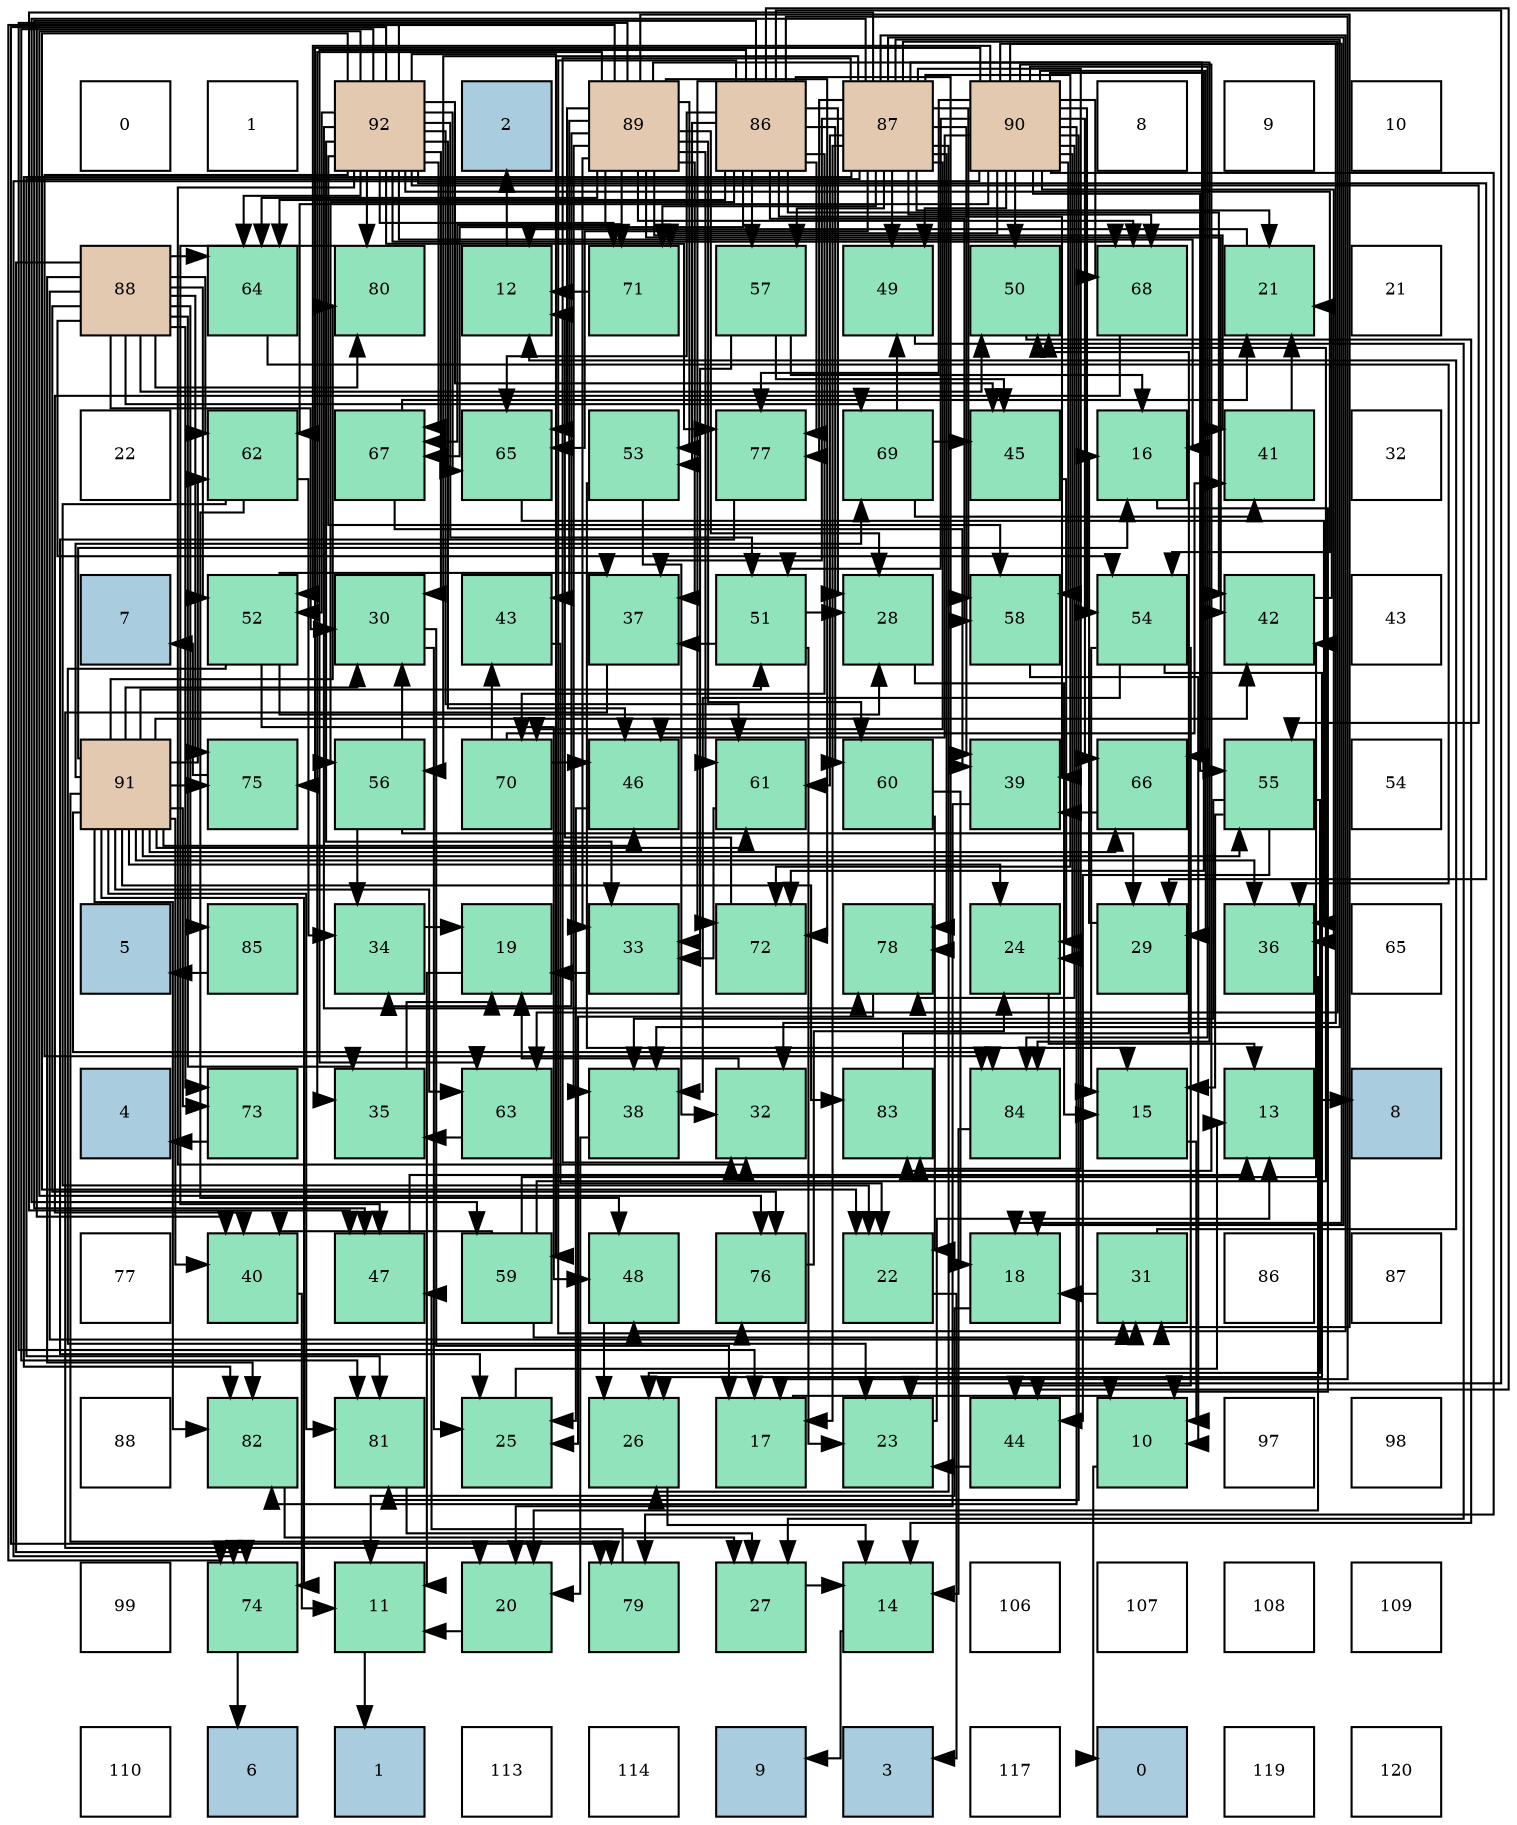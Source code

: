 digraph layout{
 rankdir=TB;
 splines=ortho;
 node [style=filled shape=square fixedsize=true width=0.6];
0[label="0", fontsize=8, fillcolor="#ffffff"];
1[label="1", fontsize=8, fillcolor="#ffffff"];
2[label="92", fontsize=8, fillcolor="#e3c9af"];
3[label="2", fontsize=8, fillcolor="#a9ccde"];
4[label="89", fontsize=8, fillcolor="#e3c9af"];
5[label="86", fontsize=8, fillcolor="#e3c9af"];
6[label="87", fontsize=8, fillcolor="#e3c9af"];
7[label="90", fontsize=8, fillcolor="#e3c9af"];
8[label="8", fontsize=8, fillcolor="#ffffff"];
9[label="9", fontsize=8, fillcolor="#ffffff"];
10[label="10", fontsize=8, fillcolor="#ffffff"];
11[label="88", fontsize=8, fillcolor="#e3c9af"];
12[label="64", fontsize=8, fillcolor="#91e3bb"];
13[label="80", fontsize=8, fillcolor="#91e3bb"];
14[label="12", fontsize=8, fillcolor="#91e3bb"];
15[label="71", fontsize=8, fillcolor="#91e3bb"];
16[label="57", fontsize=8, fillcolor="#91e3bb"];
17[label="49", fontsize=8, fillcolor="#91e3bb"];
18[label="50", fontsize=8, fillcolor="#91e3bb"];
19[label="68", fontsize=8, fillcolor="#91e3bb"];
20[label="21", fontsize=8, fillcolor="#91e3bb"];
21[label="21", fontsize=8, fillcolor="#ffffff"];
22[label="22", fontsize=8, fillcolor="#ffffff"];
23[label="62", fontsize=8, fillcolor="#91e3bb"];
24[label="67", fontsize=8, fillcolor="#91e3bb"];
25[label="65", fontsize=8, fillcolor="#91e3bb"];
26[label="53", fontsize=8, fillcolor="#91e3bb"];
27[label="77", fontsize=8, fillcolor="#91e3bb"];
28[label="69", fontsize=8, fillcolor="#91e3bb"];
29[label="45", fontsize=8, fillcolor="#91e3bb"];
30[label="16", fontsize=8, fillcolor="#91e3bb"];
31[label="41", fontsize=8, fillcolor="#91e3bb"];
32[label="32", fontsize=8, fillcolor="#ffffff"];
33[label="7", fontsize=8, fillcolor="#a9ccde"];
34[label="52", fontsize=8, fillcolor="#91e3bb"];
35[label="30", fontsize=8, fillcolor="#91e3bb"];
36[label="43", fontsize=8, fillcolor="#91e3bb"];
37[label="37", fontsize=8, fillcolor="#91e3bb"];
38[label="51", fontsize=8, fillcolor="#91e3bb"];
39[label="28", fontsize=8, fillcolor="#91e3bb"];
40[label="58", fontsize=8, fillcolor="#91e3bb"];
41[label="54", fontsize=8, fillcolor="#91e3bb"];
42[label="42", fontsize=8, fillcolor="#91e3bb"];
43[label="43", fontsize=8, fillcolor="#ffffff"];
44[label="91", fontsize=8, fillcolor="#e3c9af"];
45[label="75", fontsize=8, fillcolor="#91e3bb"];
46[label="56", fontsize=8, fillcolor="#91e3bb"];
47[label="70", fontsize=8, fillcolor="#91e3bb"];
48[label="46", fontsize=8, fillcolor="#91e3bb"];
49[label="61", fontsize=8, fillcolor="#91e3bb"];
50[label="60", fontsize=8, fillcolor="#91e3bb"];
51[label="39", fontsize=8, fillcolor="#91e3bb"];
52[label="66", fontsize=8, fillcolor="#91e3bb"];
53[label="55", fontsize=8, fillcolor="#91e3bb"];
54[label="54", fontsize=8, fillcolor="#ffffff"];
55[label="5", fontsize=8, fillcolor="#a9ccde"];
56[label="85", fontsize=8, fillcolor="#91e3bb"];
57[label="34", fontsize=8, fillcolor="#91e3bb"];
58[label="19", fontsize=8, fillcolor="#91e3bb"];
59[label="33", fontsize=8, fillcolor="#91e3bb"];
60[label="72", fontsize=8, fillcolor="#91e3bb"];
61[label="78", fontsize=8, fillcolor="#91e3bb"];
62[label="24", fontsize=8, fillcolor="#91e3bb"];
63[label="29", fontsize=8, fillcolor="#91e3bb"];
64[label="36", fontsize=8, fillcolor="#91e3bb"];
65[label="65", fontsize=8, fillcolor="#ffffff"];
66[label="4", fontsize=8, fillcolor="#a9ccde"];
67[label="73", fontsize=8, fillcolor="#91e3bb"];
68[label="35", fontsize=8, fillcolor="#91e3bb"];
69[label="63", fontsize=8, fillcolor="#91e3bb"];
70[label="38", fontsize=8, fillcolor="#91e3bb"];
71[label="32", fontsize=8, fillcolor="#91e3bb"];
72[label="83", fontsize=8, fillcolor="#91e3bb"];
73[label="84", fontsize=8, fillcolor="#91e3bb"];
74[label="15", fontsize=8, fillcolor="#91e3bb"];
75[label="13", fontsize=8, fillcolor="#91e3bb"];
76[label="8", fontsize=8, fillcolor="#a9ccde"];
77[label="77", fontsize=8, fillcolor="#ffffff"];
78[label="40", fontsize=8, fillcolor="#91e3bb"];
79[label="47", fontsize=8, fillcolor="#91e3bb"];
80[label="59", fontsize=8, fillcolor="#91e3bb"];
81[label="48", fontsize=8, fillcolor="#91e3bb"];
82[label="76", fontsize=8, fillcolor="#91e3bb"];
83[label="22", fontsize=8, fillcolor="#91e3bb"];
84[label="18", fontsize=8, fillcolor="#91e3bb"];
85[label="31", fontsize=8, fillcolor="#91e3bb"];
86[label="86", fontsize=8, fillcolor="#ffffff"];
87[label="87", fontsize=8, fillcolor="#ffffff"];
88[label="88", fontsize=8, fillcolor="#ffffff"];
89[label="82", fontsize=8, fillcolor="#91e3bb"];
90[label="81", fontsize=8, fillcolor="#91e3bb"];
91[label="25", fontsize=8, fillcolor="#91e3bb"];
92[label="26", fontsize=8, fillcolor="#91e3bb"];
93[label="17", fontsize=8, fillcolor="#91e3bb"];
94[label="23", fontsize=8, fillcolor="#91e3bb"];
95[label="44", fontsize=8, fillcolor="#91e3bb"];
96[label="10", fontsize=8, fillcolor="#91e3bb"];
97[label="97", fontsize=8, fillcolor="#ffffff"];
98[label="98", fontsize=8, fillcolor="#ffffff"];
99[label="99", fontsize=8, fillcolor="#ffffff"];
100[label="74", fontsize=8, fillcolor="#91e3bb"];
101[label="11", fontsize=8, fillcolor="#91e3bb"];
102[label="20", fontsize=8, fillcolor="#91e3bb"];
103[label="79", fontsize=8, fillcolor="#91e3bb"];
104[label="27", fontsize=8, fillcolor="#91e3bb"];
105[label="14", fontsize=8, fillcolor="#91e3bb"];
106[label="106", fontsize=8, fillcolor="#ffffff"];
107[label="107", fontsize=8, fillcolor="#ffffff"];
108[label="108", fontsize=8, fillcolor="#ffffff"];
109[label="109", fontsize=8, fillcolor="#ffffff"];
110[label="110", fontsize=8, fillcolor="#ffffff"];
111[label="6", fontsize=8, fillcolor="#a9ccde"];
112[label="1", fontsize=8, fillcolor="#a9ccde"];
113[label="113", fontsize=8, fillcolor="#ffffff"];
114[label="114", fontsize=8, fillcolor="#ffffff"];
115[label="9", fontsize=8, fillcolor="#a9ccde"];
116[label="3", fontsize=8, fillcolor="#a9ccde"];
117[label="117", fontsize=8, fillcolor="#ffffff"];
118[label="0", fontsize=8, fillcolor="#a9ccde"];
119[label="119", fontsize=8, fillcolor="#ffffff"];
120[label="120", fontsize=8, fillcolor="#ffffff"];
edge [constraint=false, style=vis];96 -> 118;
101 -> 112;
14 -> 3;
75 -> 76;
105 -> 115;
74 -> 96;
30 -> 96;
93 -> 96;
84 -> 101;
58 -> 101;
102 -> 101;
20 -> 14;
83 -> 116;
94 -> 75;
62 -> 75;
91 -> 75;
92 -> 105;
104 -> 105;
39 -> 74;
63 -> 30;
35 -> 93;
35 -> 91;
85 -> 14;
85 -> 84;
71 -> 58;
59 -> 58;
57 -> 58;
68 -> 58;
64 -> 102;
37 -> 102;
70 -> 102;
51 -> 102;
78 -> 101;
31 -> 20;
42 -> 20;
36 -> 83;
95 -> 94;
29 -> 62;
48 -> 91;
79 -> 75;
81 -> 92;
17 -> 104;
18 -> 105;
38 -> 94;
38 -> 39;
38 -> 37;
34 -> 94;
34 -> 39;
34 -> 37;
34 -> 81;
26 -> 74;
26 -> 71;
41 -> 74;
41 -> 92;
41 -> 70;
41 -> 95;
53 -> 74;
53 -> 92;
53 -> 70;
53 -> 95;
46 -> 63;
46 -> 35;
46 -> 57;
16 -> 30;
16 -> 59;
16 -> 29;
40 -> 96;
80 -> 85;
80 -> 78;
80 -> 42;
80 -> 18;
50 -> 84;
50 -> 83;
49 -> 59;
23 -> 83;
23 -> 57;
23 -> 81;
69 -> 68;
12 -> 64;
25 -> 64;
52 -> 51;
24 -> 20;
24 -> 51;
19 -> 78;
28 -> 31;
28 -> 29;
28 -> 17;
47 -> 31;
47 -> 36;
47 -> 48;
15 -> 14;
60 -> 14;
67 -> 66;
100 -> 111;
45 -> 33;
82 -> 62;
27 -> 91;
61 -> 91;
103 -> 79;
13 -> 79;
90 -> 104;
89 -> 104;
72 -> 18;
73 -> 105;
56 -> 55;
5 -> 93;
5 -> 94;
5 -> 39;
5 -> 51;
5 -> 42;
5 -> 95;
5 -> 79;
5 -> 26;
5 -> 46;
5 -> 16;
5 -> 40;
5 -> 50;
5 -> 69;
5 -> 12;
5 -> 25;
5 -> 24;
5 -> 47;
5 -> 60;
5 -> 82;
5 -> 27;
5 -> 61;
6 -> 93;
6 -> 84;
6 -> 20;
6 -> 92;
6 -> 71;
6 -> 37;
6 -> 70;
6 -> 51;
6 -> 79;
6 -> 81;
6 -> 17;
6 -> 46;
6 -> 16;
6 -> 40;
6 -> 80;
6 -> 49;
6 -> 69;
6 -> 25;
6 -> 19;
6 -> 47;
6 -> 15;
6 -> 60;
6 -> 27;
6 -> 61;
6 -> 90;
6 -> 89;
6 -> 72;
6 -> 73;
11 -> 35;
11 -> 85;
11 -> 68;
11 -> 18;
11 -> 34;
11 -> 41;
11 -> 23;
11 -> 12;
11 -> 28;
11 -> 67;
11 -> 100;
11 -> 45;
11 -> 82;
11 -> 13;
11 -> 89;
11 -> 56;
4 -> 93;
4 -> 39;
4 -> 85;
4 -> 59;
4 -> 57;
4 -> 68;
4 -> 37;
4 -> 70;
4 -> 78;
4 -> 31;
4 -> 42;
4 -> 36;
4 -> 26;
4 -> 50;
4 -> 49;
4 -> 12;
4 -> 25;
4 -> 52;
4 -> 24;
4 -> 19;
4 -> 15;
4 -> 60;
7 -> 84;
7 -> 62;
7 -> 63;
7 -> 71;
7 -> 64;
7 -> 48;
7 -> 17;
7 -> 18;
7 -> 38;
7 -> 34;
7 -> 41;
7 -> 53;
7 -> 40;
7 -> 23;
7 -> 52;
7 -> 19;
7 -> 15;
7 -> 60;
7 -> 100;
7 -> 45;
7 -> 27;
7 -> 61;
7 -> 103;
7 -> 90;
7 -> 89;
7 -> 72;
7 -> 73;
44 -> 30;
44 -> 62;
44 -> 35;
44 -> 64;
44 -> 78;
44 -> 42;
44 -> 48;
44 -> 38;
44 -> 53;
44 -> 49;
44 -> 23;
44 -> 69;
44 -> 52;
44 -> 28;
44 -> 67;
44 -> 100;
44 -> 45;
44 -> 103;
44 -> 13;
44 -> 90;
44 -> 89;
44 -> 72;
44 -> 73;
2 -> 30;
2 -> 83;
2 -> 63;
2 -> 35;
2 -> 71;
2 -> 59;
2 -> 29;
2 -> 48;
2 -> 38;
2 -> 34;
2 -> 41;
2 -> 53;
2 -> 40;
2 -> 80;
2 -> 49;
2 -> 12;
2 -> 25;
2 -> 24;
2 -> 19;
2 -> 15;
2 -> 100;
2 -> 82;
2 -> 27;
2 -> 61;
2 -> 103;
2 -> 13;
2 -> 90;
2 -> 73;
edge [constraint=true, style=invis];
0 -> 11 -> 22 -> 33 -> 44 -> 55 -> 66 -> 77 -> 88 -> 99 -> 110;
1 -> 12 -> 23 -> 34 -> 45 -> 56 -> 67 -> 78 -> 89 -> 100 -> 111;
2 -> 13 -> 24 -> 35 -> 46 -> 57 -> 68 -> 79 -> 90 -> 101 -> 112;
3 -> 14 -> 25 -> 36 -> 47 -> 58 -> 69 -> 80 -> 91 -> 102 -> 113;
4 -> 15 -> 26 -> 37 -> 48 -> 59 -> 70 -> 81 -> 92 -> 103 -> 114;
5 -> 16 -> 27 -> 38 -> 49 -> 60 -> 71 -> 82 -> 93 -> 104 -> 115;
6 -> 17 -> 28 -> 39 -> 50 -> 61 -> 72 -> 83 -> 94 -> 105 -> 116;
7 -> 18 -> 29 -> 40 -> 51 -> 62 -> 73 -> 84 -> 95 -> 106 -> 117;
8 -> 19 -> 30 -> 41 -> 52 -> 63 -> 74 -> 85 -> 96 -> 107 -> 118;
9 -> 20 -> 31 -> 42 -> 53 -> 64 -> 75 -> 86 -> 97 -> 108 -> 119;
10 -> 21 -> 32 -> 43 -> 54 -> 65 -> 76 -> 87 -> 98 -> 109 -> 120;
rank = same {0 -> 1 -> 2 -> 3 -> 4 -> 5 -> 6 -> 7 -> 8 -> 9 -> 10};
rank = same {11 -> 12 -> 13 -> 14 -> 15 -> 16 -> 17 -> 18 -> 19 -> 20 -> 21};
rank = same {22 -> 23 -> 24 -> 25 -> 26 -> 27 -> 28 -> 29 -> 30 -> 31 -> 32};
rank = same {33 -> 34 -> 35 -> 36 -> 37 -> 38 -> 39 -> 40 -> 41 -> 42 -> 43};
rank = same {44 -> 45 -> 46 -> 47 -> 48 -> 49 -> 50 -> 51 -> 52 -> 53 -> 54};
rank = same {55 -> 56 -> 57 -> 58 -> 59 -> 60 -> 61 -> 62 -> 63 -> 64 -> 65};
rank = same {66 -> 67 -> 68 -> 69 -> 70 -> 71 -> 72 -> 73 -> 74 -> 75 -> 76};
rank = same {77 -> 78 -> 79 -> 80 -> 81 -> 82 -> 83 -> 84 -> 85 -> 86 -> 87};
rank = same {88 -> 89 -> 90 -> 91 -> 92 -> 93 -> 94 -> 95 -> 96 -> 97 -> 98};
rank = same {99 -> 100 -> 101 -> 102 -> 103 -> 104 -> 105 -> 106 -> 107 -> 108 -> 109};
rank = same {110 -> 111 -> 112 -> 113 -> 114 -> 115 -> 116 -> 117 -> 118 -> 119 -> 120};
}